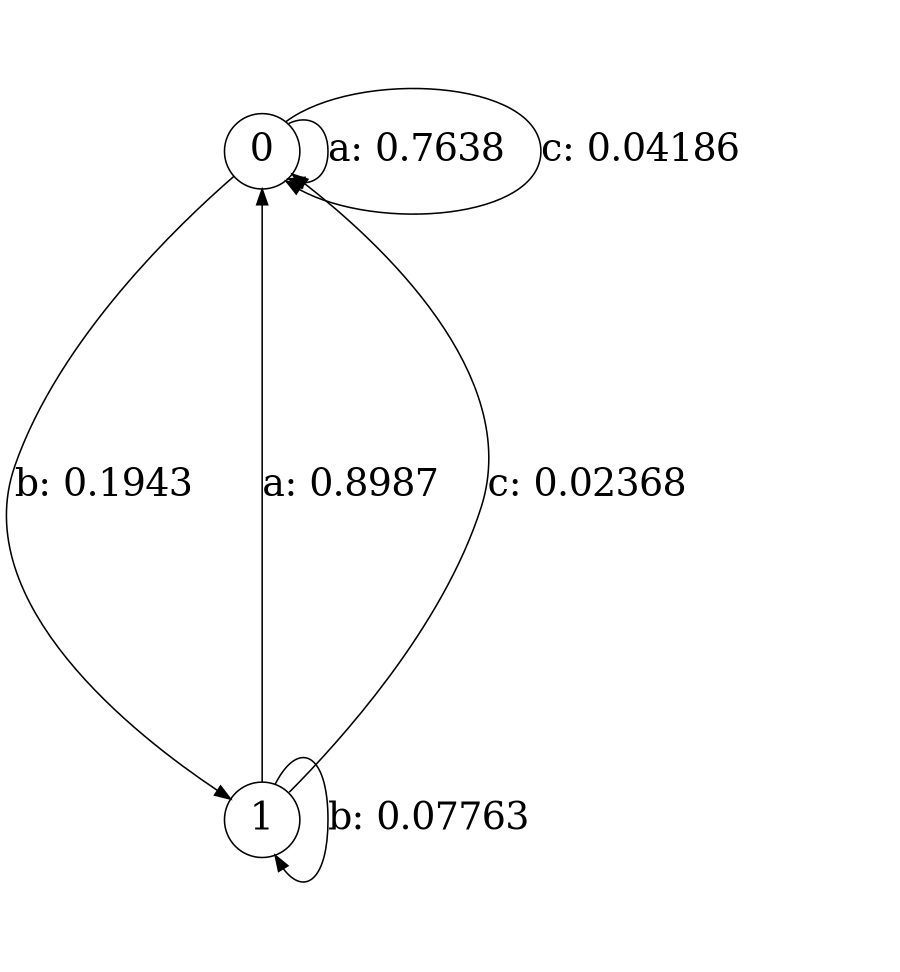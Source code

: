 digraph "d1-400nw-t1-cen-SML" {
size = "6,8.5";
ratio = "fill";
node [shape = circle];
node [fontsize = 24];
edge [fontsize = 24];
0 -> 0 [label = "a: 0.7638   "];
0 -> 1 [label = "b: 0.1943   "];
0 -> 0 [label = "c: 0.04186  "];
1 -> 0 [label = "a: 0.8987   "];
1 -> 1 [label = "b: 0.07763  "];
1 -> 0 [label = "c: 0.02368  "];
}